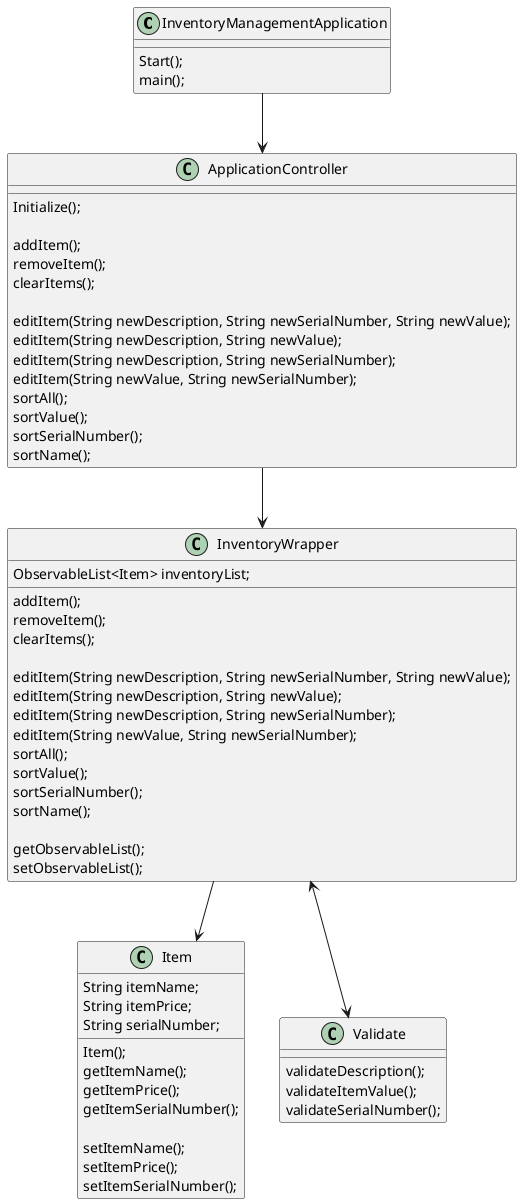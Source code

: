 @startuml
Class InventoryManagementApplication {
Start();
main();
}
InventoryManagementApplication --> ApplicationController

Class ApplicationController {
Initialize();

addItem();
removeItem();
clearItems();

editItem(String newDescription, String newSerialNumber, String newValue);
editItem(String newDescription, String newValue);
editItem(String newDescription, String newSerialNumber);
editItem(String newValue, String newSerialNumber);


sortAll();
sortValue();
sortSerialNumber();
sortName();

}

Class InventoryWrapper {
ObservableList<Item> inventoryList;

addItem();
removeItem();
clearItems();

editItem(String newDescription, String newSerialNumber, String newValue);
editItem(String newDescription, String newValue);
editItem(String newDescription, String newSerialNumber);
editItem(String newValue, String newSerialNumber);


sortAll();
sortValue();
sortSerialNumber();
sortName();

getObservableList();
setObservableList();
}

ApplicationController --> InventoryWrapper

Class Item {

Item();
String itemName;
String itemPrice;
String serialNumber;

getItemName();
getItemPrice();
getItemSerialNumber();

setItemName();
setItemPrice();
setItemSerialNumber();
}

InventoryWrapper --> Item

Class Validate {

validateDescription();
validateItemValue();
validateSerialNumber();
}
InventoryWrapper <--> Validate
@enduml
